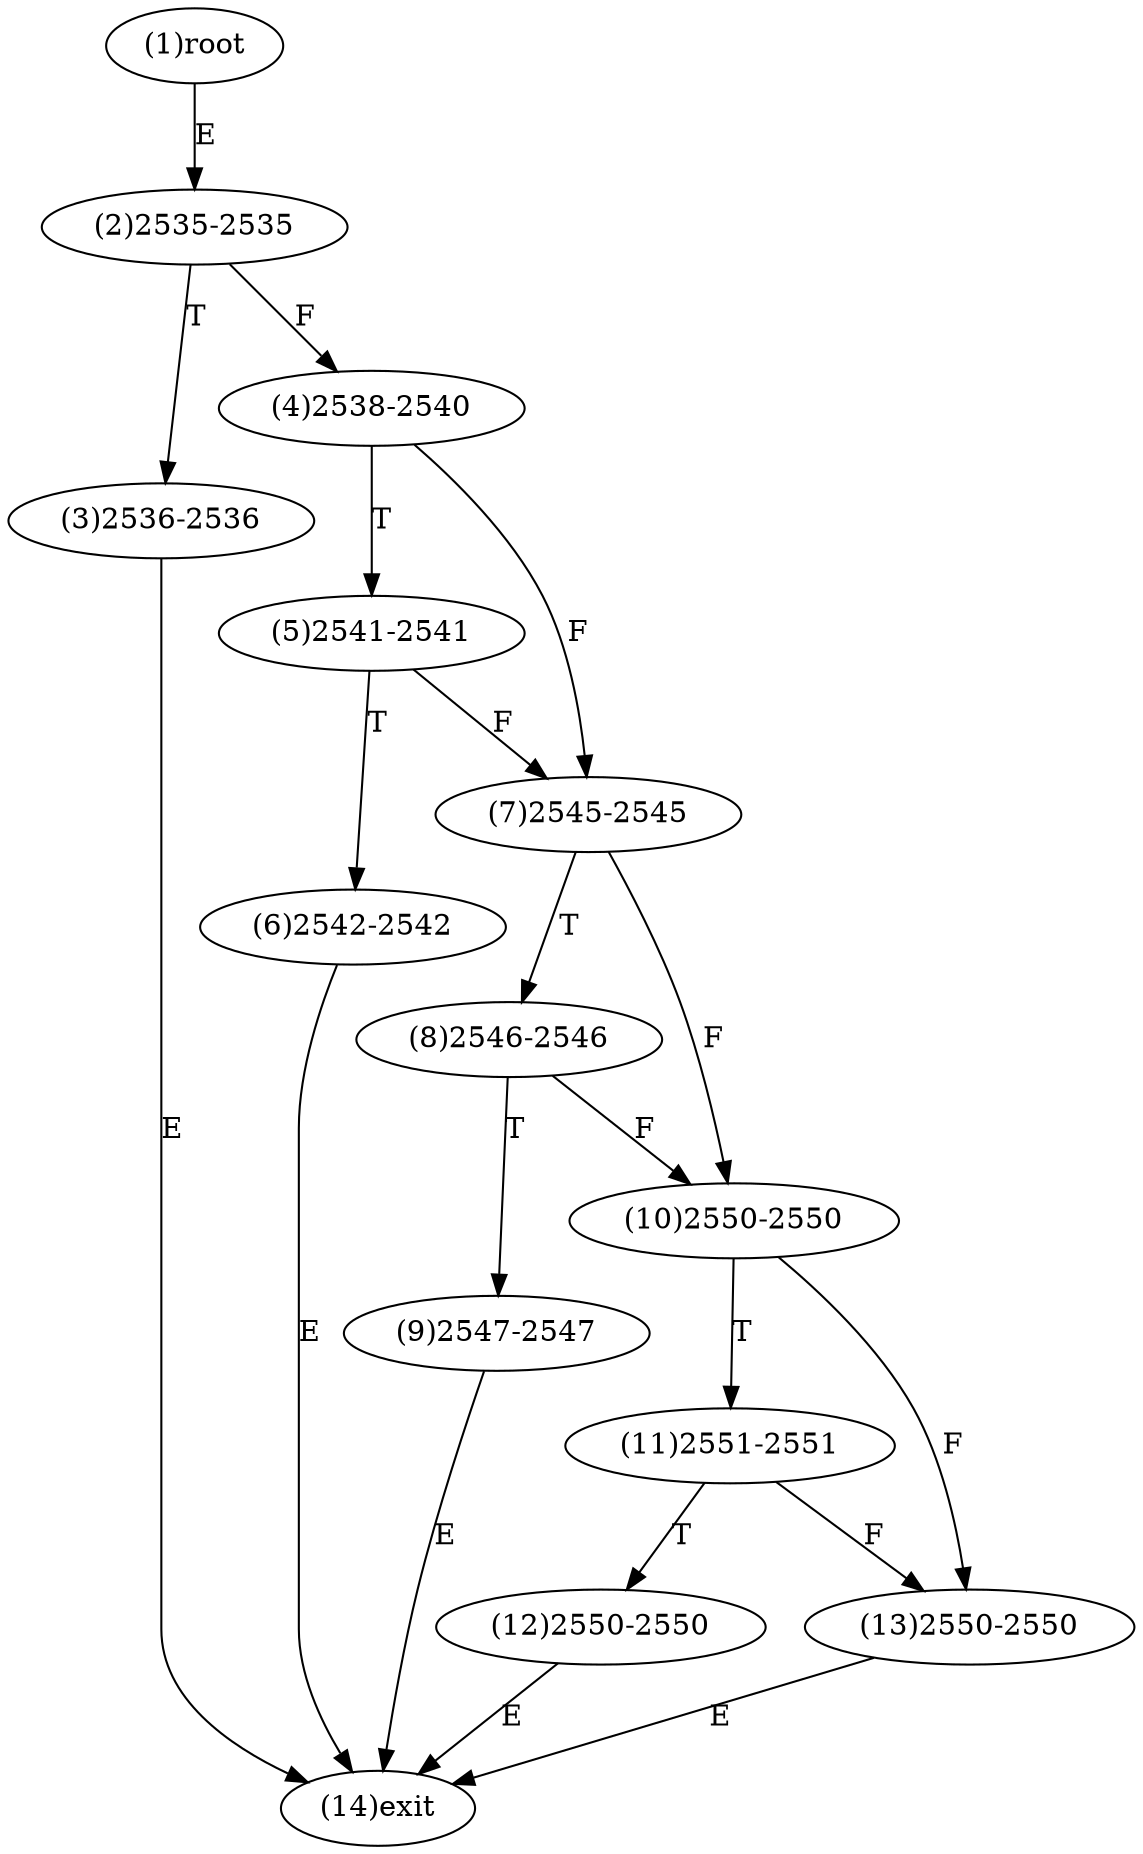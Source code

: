 digraph "" { 
1[ label="(1)root"];
2[ label="(2)2535-2535"];
3[ label="(3)2536-2536"];
4[ label="(4)2538-2540"];
5[ label="(5)2541-2541"];
6[ label="(6)2542-2542"];
7[ label="(7)2545-2545"];
8[ label="(8)2546-2546"];
9[ label="(9)2547-2547"];
10[ label="(10)2550-2550"];
11[ label="(11)2551-2551"];
12[ label="(12)2550-2550"];
13[ label="(13)2550-2550"];
14[ label="(14)exit"];
1->2[ label="E"];
2->4[ label="F"];
2->3[ label="T"];
3->14[ label="E"];
4->7[ label="F"];
4->5[ label="T"];
5->7[ label="F"];
5->6[ label="T"];
6->14[ label="E"];
7->10[ label="F"];
7->8[ label="T"];
8->10[ label="F"];
8->9[ label="T"];
9->14[ label="E"];
10->13[ label="F"];
10->11[ label="T"];
11->13[ label="F"];
11->12[ label="T"];
12->14[ label="E"];
13->14[ label="E"];
}